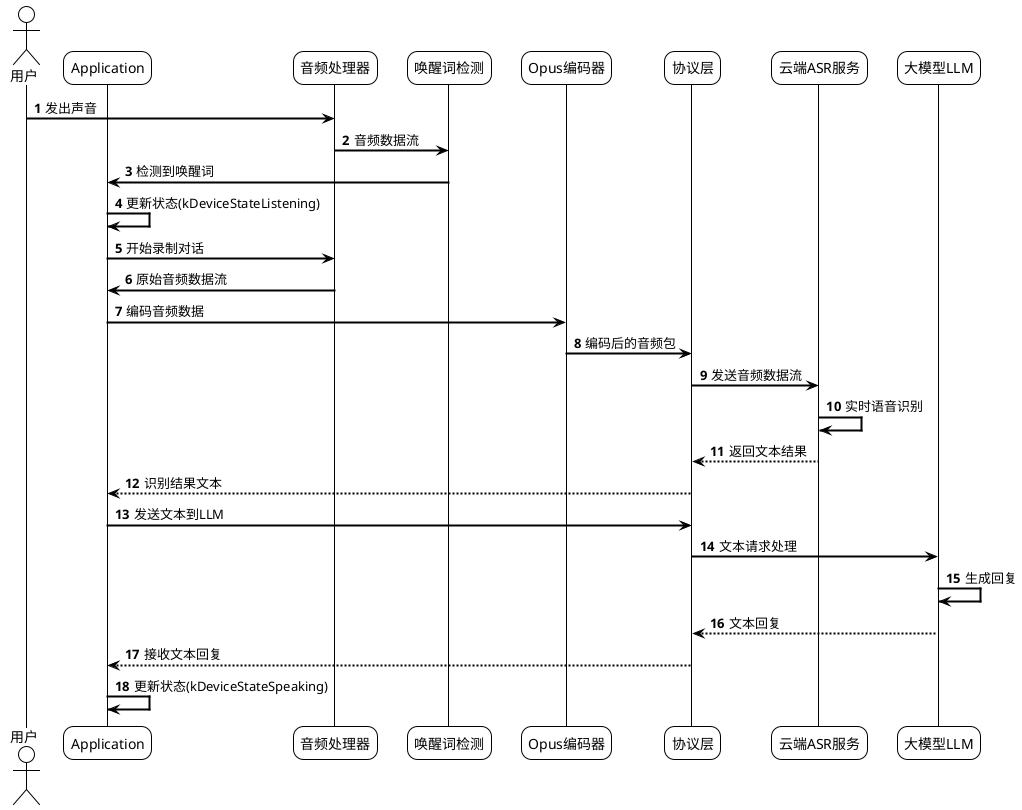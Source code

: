 @startuml 语音识别流程
!theme plain
skinparam sequenceArrowThickness 2
skinparam roundcorner 20
skinparam maxmessagesize 60
skinparam responseMessageBelowArrow true

actor 用户
participant "Application" as App
participant "音频处理器" as Audio
participant "唤醒词检测" as WakeWord
participant "Opus编码器" as Encoder
participant "协议层" as Protocol
participant "云端ASR服务" as ASR
participant "大模型LLM" as LLM

autonumber

用户 -> Audio: 发出声音
Audio -> WakeWord: 音频数据流
WakeWord -> App: 检测到唤醒词
App -> App: 更新状态(kDeviceStateListening)
App -> Audio: 开始录制对话
Audio -> App: 原始音频数据流
App -> Encoder: 编码音频数据
Encoder -> Protocol: 编码后的音频包
Protocol -> ASR: 发送音频数据流
ASR -> ASR: 实时语音识别
ASR --> Protocol: 返回文本结果
Protocol --> App: 识别结果文本
App -> Protocol: 发送文本到LLM
Protocol -> LLM: 文本请求处理
LLM -> LLM: 生成回复
LLM --> Protocol: 文本回复
Protocol --> App: 接收文本回复
App -> App: 更新状态(kDeviceStateSpeaking)

@enduml 